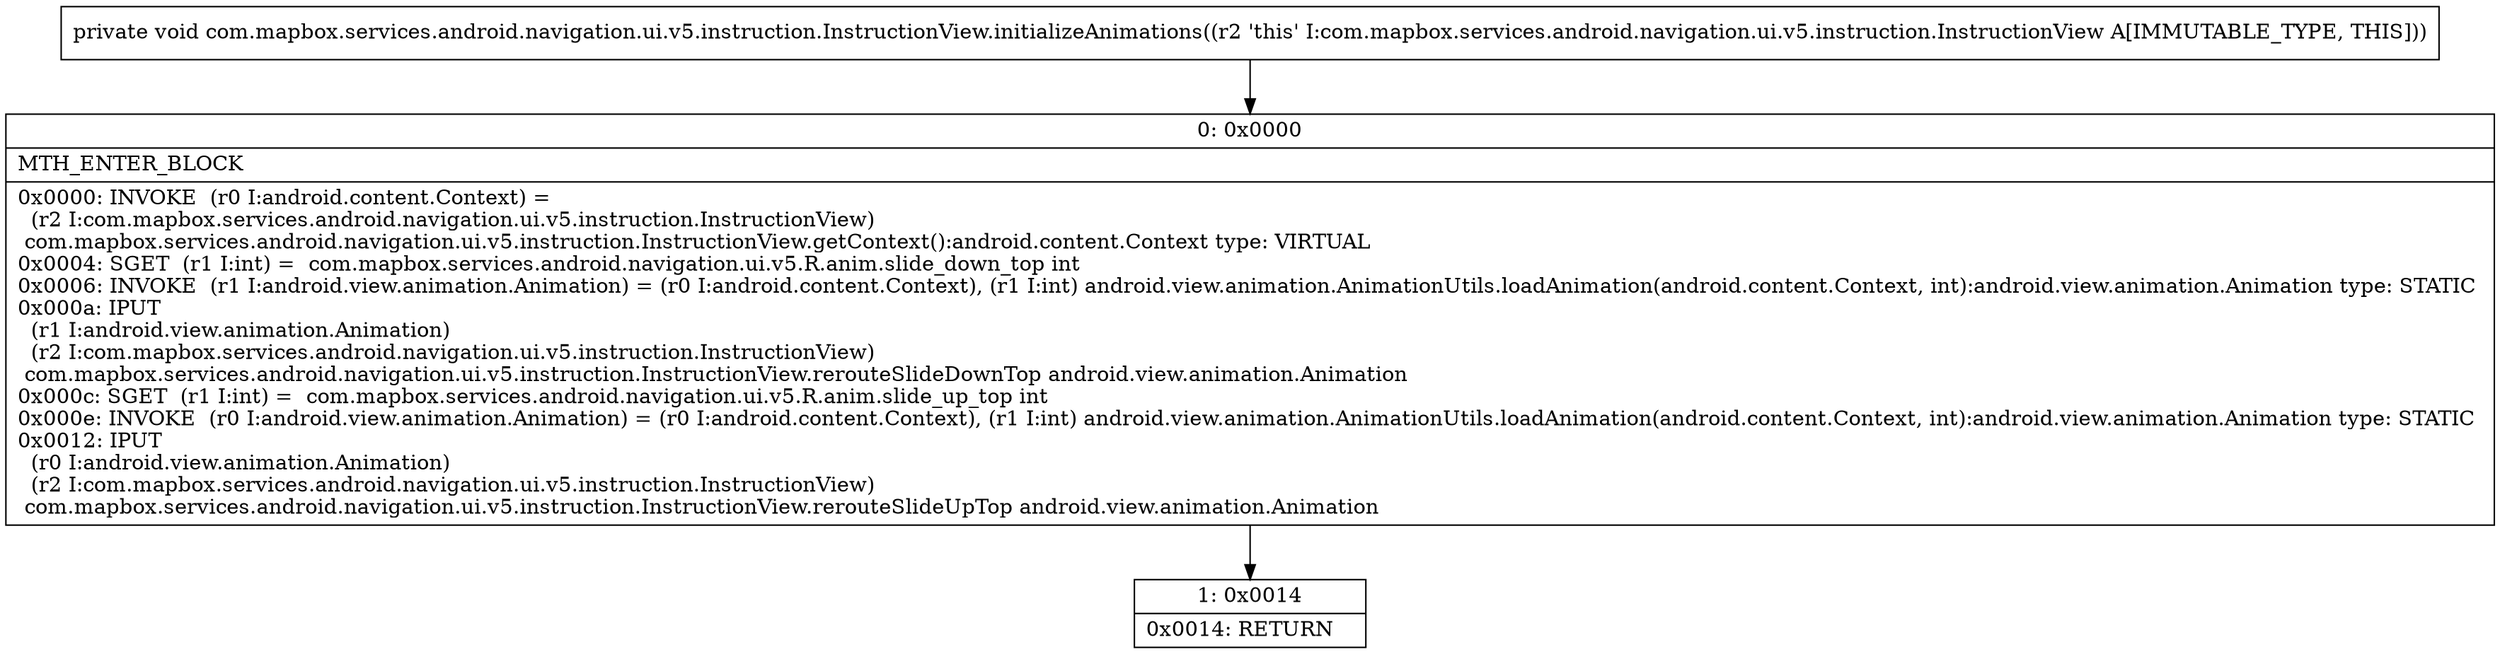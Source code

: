 digraph "CFG forcom.mapbox.services.android.navigation.ui.v5.instruction.InstructionView.initializeAnimations()V" {
Node_0 [shape=record,label="{0\:\ 0x0000|MTH_ENTER_BLOCK\l|0x0000: INVOKE  (r0 I:android.content.Context) = \l  (r2 I:com.mapbox.services.android.navigation.ui.v5.instruction.InstructionView)\l com.mapbox.services.android.navigation.ui.v5.instruction.InstructionView.getContext():android.content.Context type: VIRTUAL \l0x0004: SGET  (r1 I:int) =  com.mapbox.services.android.navigation.ui.v5.R.anim.slide_down_top int \l0x0006: INVOKE  (r1 I:android.view.animation.Animation) = (r0 I:android.content.Context), (r1 I:int) android.view.animation.AnimationUtils.loadAnimation(android.content.Context, int):android.view.animation.Animation type: STATIC \l0x000a: IPUT  \l  (r1 I:android.view.animation.Animation)\l  (r2 I:com.mapbox.services.android.navigation.ui.v5.instruction.InstructionView)\l com.mapbox.services.android.navigation.ui.v5.instruction.InstructionView.rerouteSlideDownTop android.view.animation.Animation \l0x000c: SGET  (r1 I:int) =  com.mapbox.services.android.navigation.ui.v5.R.anim.slide_up_top int \l0x000e: INVOKE  (r0 I:android.view.animation.Animation) = (r0 I:android.content.Context), (r1 I:int) android.view.animation.AnimationUtils.loadAnimation(android.content.Context, int):android.view.animation.Animation type: STATIC \l0x0012: IPUT  \l  (r0 I:android.view.animation.Animation)\l  (r2 I:com.mapbox.services.android.navigation.ui.v5.instruction.InstructionView)\l com.mapbox.services.android.navigation.ui.v5.instruction.InstructionView.rerouteSlideUpTop android.view.animation.Animation \l}"];
Node_1 [shape=record,label="{1\:\ 0x0014|0x0014: RETURN   \l}"];
MethodNode[shape=record,label="{private void com.mapbox.services.android.navigation.ui.v5.instruction.InstructionView.initializeAnimations((r2 'this' I:com.mapbox.services.android.navigation.ui.v5.instruction.InstructionView A[IMMUTABLE_TYPE, THIS])) }"];
MethodNode -> Node_0;
Node_0 -> Node_1;
}


